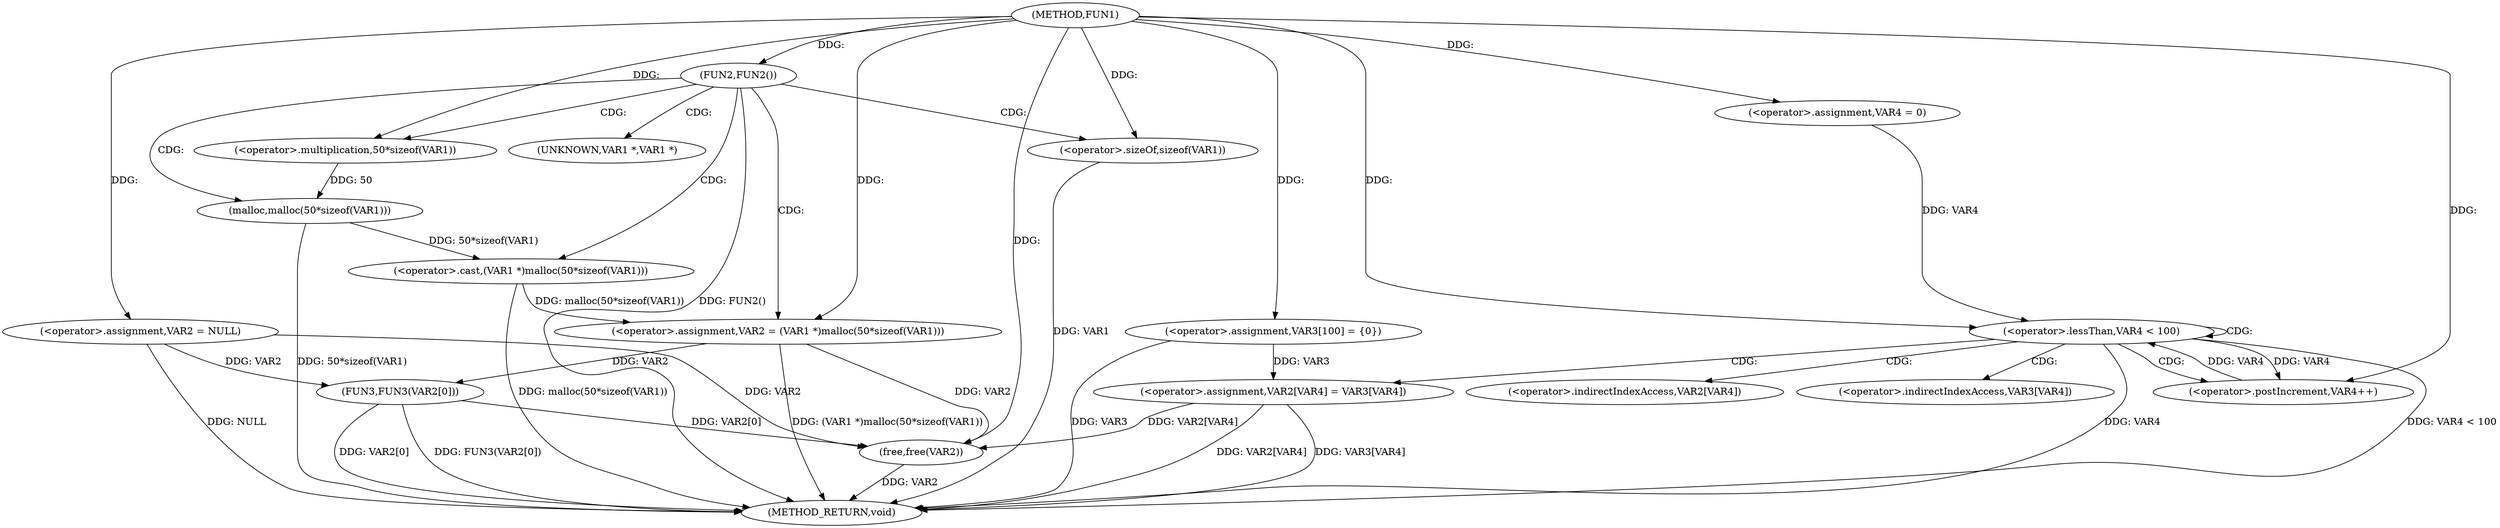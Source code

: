 digraph FUN1 {  
"1000100" [label = "(METHOD,FUN1)" ]
"1000147" [label = "(METHOD_RETURN,void)" ]
"1000103" [label = "(<operator>.assignment,VAR2 = NULL)" ]
"1000107" [label = "(FUN2,FUN2())" ]
"1000109" [label = "(<operator>.assignment,VAR2 = (VAR1 *)malloc(50*sizeof(VAR1)))" ]
"1000111" [label = "(<operator>.cast,(VAR1 *)malloc(50*sizeof(VAR1)))" ]
"1000113" [label = "(malloc,malloc(50*sizeof(VAR1)))" ]
"1000114" [label = "(<operator>.multiplication,50*sizeof(VAR1))" ]
"1000116" [label = "(<operator>.sizeOf,sizeof(VAR1))" ]
"1000120" [label = "(<operator>.assignment,VAR3[100] = {0})" ]
"1000125" [label = "(<operator>.assignment,VAR4 = 0)" ]
"1000128" [label = "(<operator>.lessThan,VAR4 < 100)" ]
"1000131" [label = "(<operator>.postIncrement,VAR4++)" ]
"1000134" [label = "(<operator>.assignment,VAR2[VAR4] = VAR3[VAR4])" ]
"1000141" [label = "(FUN3,FUN3(VAR2[0]))" ]
"1000145" [label = "(free,free(VAR2))" ]
"1000112" [label = "(UNKNOWN,VAR1 *,VAR1 *)" ]
"1000135" [label = "(<operator>.indirectIndexAccess,VAR2[VAR4])" ]
"1000138" [label = "(<operator>.indirectIndexAccess,VAR3[VAR4])" ]
  "1000116" -> "1000147"  [ label = "DDG: VAR1"] 
  "1000141" -> "1000147"  [ label = "DDG: VAR2[0]"] 
  "1000107" -> "1000147"  [ label = "DDG: FUN2()"] 
  "1000103" -> "1000147"  [ label = "DDG: NULL"] 
  "1000113" -> "1000147"  [ label = "DDG: 50*sizeof(VAR1)"] 
  "1000141" -> "1000147"  [ label = "DDG: FUN3(VAR2[0])"] 
  "1000120" -> "1000147"  [ label = "DDG: VAR3"] 
  "1000145" -> "1000147"  [ label = "DDG: VAR2"] 
  "1000128" -> "1000147"  [ label = "DDG: VAR4"] 
  "1000134" -> "1000147"  [ label = "DDG: VAR2[VAR4]"] 
  "1000111" -> "1000147"  [ label = "DDG: malloc(50*sizeof(VAR1))"] 
  "1000128" -> "1000147"  [ label = "DDG: VAR4 < 100"] 
  "1000134" -> "1000147"  [ label = "DDG: VAR3[VAR4]"] 
  "1000109" -> "1000147"  [ label = "DDG: (VAR1 *)malloc(50*sizeof(VAR1))"] 
  "1000100" -> "1000103"  [ label = "DDG: "] 
  "1000100" -> "1000107"  [ label = "DDG: "] 
  "1000111" -> "1000109"  [ label = "DDG: malloc(50*sizeof(VAR1))"] 
  "1000100" -> "1000109"  [ label = "DDG: "] 
  "1000113" -> "1000111"  [ label = "DDG: 50*sizeof(VAR1)"] 
  "1000114" -> "1000113"  [ label = "DDG: 50"] 
  "1000100" -> "1000114"  [ label = "DDG: "] 
  "1000100" -> "1000116"  [ label = "DDG: "] 
  "1000100" -> "1000120"  [ label = "DDG: "] 
  "1000100" -> "1000125"  [ label = "DDG: "] 
  "1000125" -> "1000128"  [ label = "DDG: VAR4"] 
  "1000131" -> "1000128"  [ label = "DDG: VAR4"] 
  "1000100" -> "1000128"  [ label = "DDG: "] 
  "1000128" -> "1000131"  [ label = "DDG: VAR4"] 
  "1000100" -> "1000131"  [ label = "DDG: "] 
  "1000120" -> "1000134"  [ label = "DDG: VAR3"] 
  "1000103" -> "1000141"  [ label = "DDG: VAR2"] 
  "1000109" -> "1000141"  [ label = "DDG: VAR2"] 
  "1000141" -> "1000145"  [ label = "DDG: VAR2[0]"] 
  "1000103" -> "1000145"  [ label = "DDG: VAR2"] 
  "1000134" -> "1000145"  [ label = "DDG: VAR2[VAR4]"] 
  "1000109" -> "1000145"  [ label = "DDG: VAR2"] 
  "1000100" -> "1000145"  [ label = "DDG: "] 
  "1000107" -> "1000109"  [ label = "CDG: "] 
  "1000107" -> "1000112"  [ label = "CDG: "] 
  "1000107" -> "1000116"  [ label = "CDG: "] 
  "1000107" -> "1000114"  [ label = "CDG: "] 
  "1000107" -> "1000113"  [ label = "CDG: "] 
  "1000107" -> "1000111"  [ label = "CDG: "] 
  "1000128" -> "1000128"  [ label = "CDG: "] 
  "1000128" -> "1000131"  [ label = "CDG: "] 
  "1000128" -> "1000135"  [ label = "CDG: "] 
  "1000128" -> "1000138"  [ label = "CDG: "] 
  "1000128" -> "1000134"  [ label = "CDG: "] 
}
